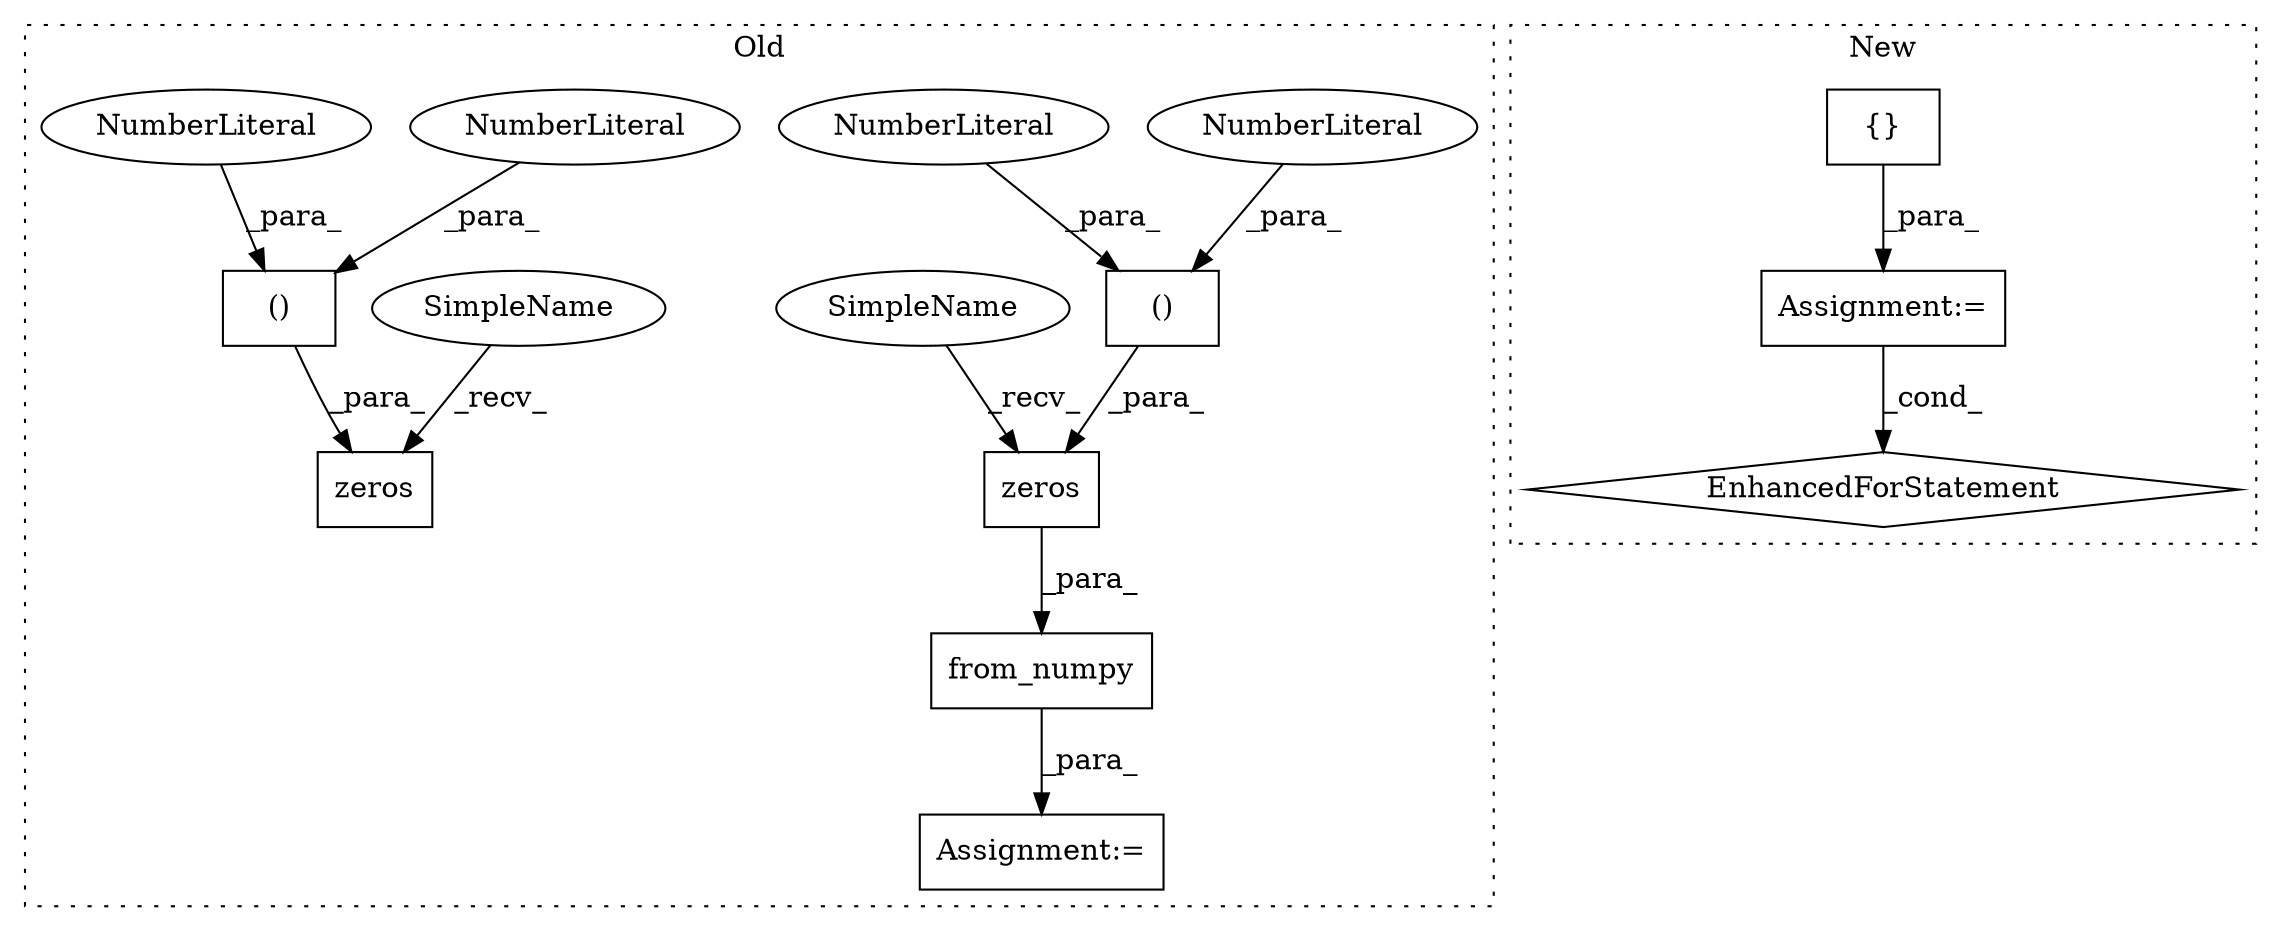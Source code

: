 digraph G {
subgraph cluster0 {
1 [label="from_numpy" a="32" s="8622,8682" l="11,1" shape="box"];
4 [label="Assignment:=" a="7" s="8614" l="1" shape="box"];
6 [label="()" a="106" s="8650" l="15" shape="box"];
7 [label="NumberLiteral" a="34" s="8664" l="1" shape="ellipse"];
8 [label="NumberLiteral" a="34" s="8650" l="1" shape="ellipse"];
9 [label="zeros" a="32" s="8639,8665" l="11,2" shape="box"];
10 [label="zeros" a="32" s="8827,8853" l="11,2" shape="box"];
11 [label="()" a="106" s="8838" l="15" shape="box"];
12 [label="NumberLiteral" a="34" s="8852" l="1" shape="ellipse"];
13 [label="NumberLiteral" a="34" s="8838" l="1" shape="ellipse"];
14 [label="SimpleName" a="42" s="8633" l="5" shape="ellipse"];
15 [label="SimpleName" a="42" s="8821" l="5" shape="ellipse"];
label = "Old";
style="dotted";
}
subgraph cluster1 {
2 [label="{}" a="4" s="8232,8242" l="1,1" shape="box"];
3 [label="Assignment:=" a="7" s="8150,8243" l="53,2" shape="box"];
5 [label="EnhancedForStatement" a="70" s="8150,8243" l="53,2" shape="diamond"];
label = "New";
style="dotted";
}
1 -> 4 [label="_para_"];
2 -> 3 [label="_para_"];
3 -> 5 [label="_cond_"];
6 -> 9 [label="_para_"];
7 -> 6 [label="_para_"];
8 -> 6 [label="_para_"];
9 -> 1 [label="_para_"];
11 -> 10 [label="_para_"];
12 -> 11 [label="_para_"];
13 -> 11 [label="_para_"];
14 -> 9 [label="_recv_"];
15 -> 10 [label="_recv_"];
}